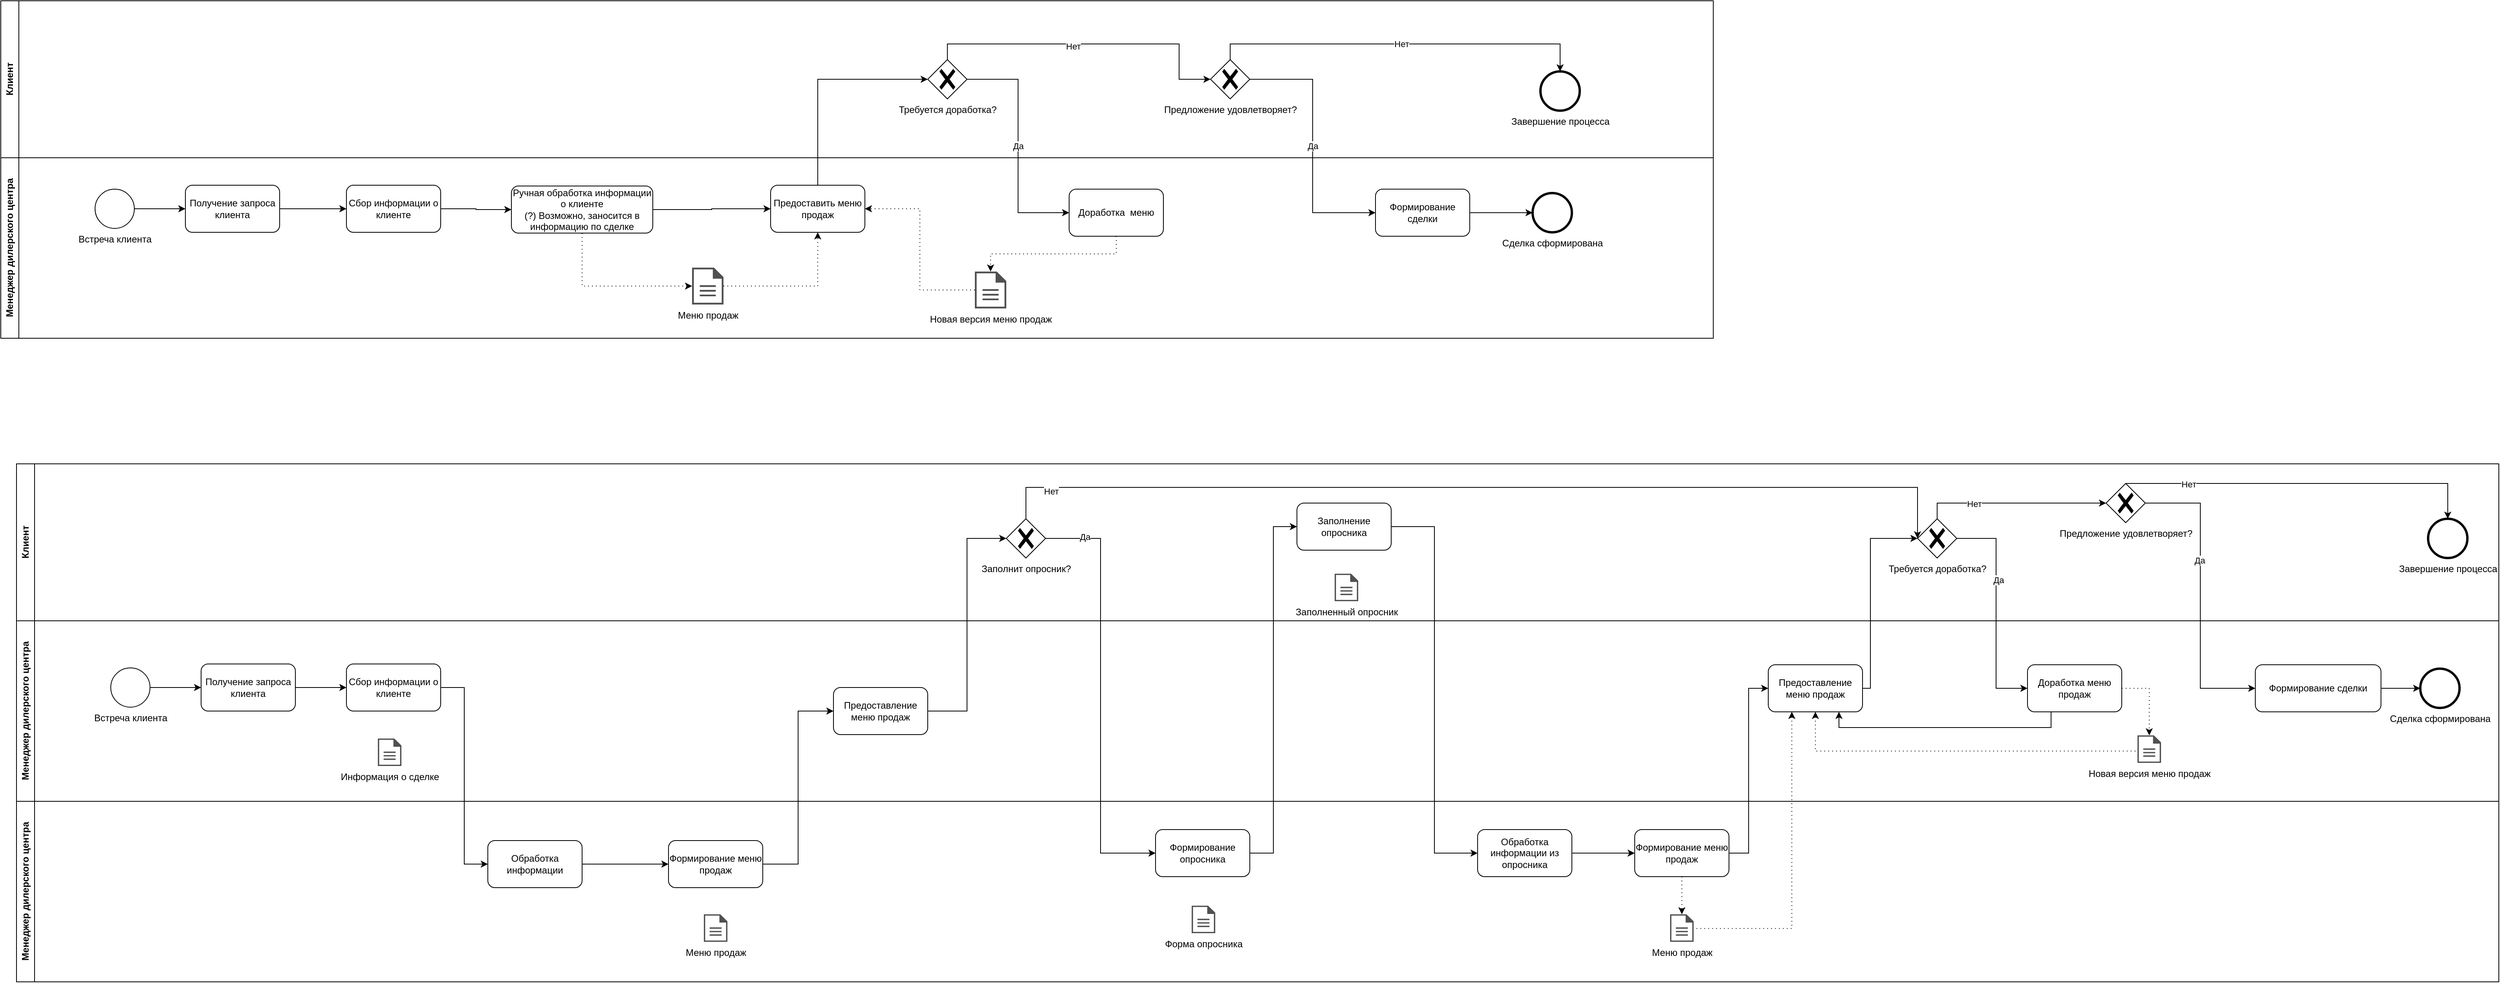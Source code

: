 <mxfile version="20.8.10" type="github">
  <diagram name="Page-1" id="2a216829-ef6e-dabb-86c1-c78162f3ba2b">
    <mxGraphModel dx="3890" dy="2685" grid="1" gridSize="10" guides="1" tooltips="1" connect="1" arrows="1" fold="1" page="1" pageScale="1" pageWidth="850" pageHeight="1100" background="none" math="0" shadow="0">
      <root>
        <mxCell id="0" />
        <mxCell id="1" parent="0" />
        <mxCell id="ZlQ-SaAlC8NXr6iBDygl-1" value="Клиент" style="swimlane;horizontal=0;whiteSpace=wrap;html=1;" parent="1" vertex="1">
          <mxGeometry x="190" y="1010" width="2180" height="200" as="geometry" />
        </mxCell>
        <mxCell id="ZlQ-SaAlC8NXr6iBDygl-26" style="edgeStyle=orthogonalEdgeStyle;rounded=0;orthogonalLoop=1;jettySize=auto;html=1;exitX=0.5;exitY=0;exitDx=0;exitDy=0;exitPerimeter=0;entryX=0;entryY=0.5;entryDx=0;entryDy=0;entryPerimeter=0;" parent="ZlQ-SaAlC8NXr6iBDygl-1" source="ZlQ-SaAlC8NXr6iBDygl-7" target="ZlQ-SaAlC8NXr6iBDygl-16" edge="1">
          <mxGeometry relative="1" as="geometry">
            <Array as="points">
              <mxPoint x="1205" y="55" />
              <mxPoint x="1500" y="55" />
              <mxPoint x="1500" y="100" />
            </Array>
          </mxGeometry>
        </mxCell>
        <mxCell id="ZlQ-SaAlC8NXr6iBDygl-27" value="Нет" style="edgeLabel;html=1;align=center;verticalAlign=middle;resizable=0;points=[];" parent="ZlQ-SaAlC8NXr6iBDygl-26" vertex="1" connectable="0">
          <mxGeometry x="-0.096" y="-3" relative="1" as="geometry">
            <mxPoint x="-1" as="offset" />
          </mxGeometry>
        </mxCell>
        <mxCell id="ZlQ-SaAlC8NXr6iBDygl-7" value="Требуется доработка?" style="points=[[0.25,0.25,0],[0.5,0,0],[0.75,0.25,0],[1,0.5,0],[0.75,0.75,0],[0.5,1,0],[0.25,0.75,0],[0,0.5,0]];shape=mxgraph.bpmn.gateway2;html=1;verticalLabelPosition=bottom;labelBackgroundColor=#ffffff;verticalAlign=top;align=center;perimeter=rhombusPerimeter;outlineConnect=0;outline=none;symbol=none;gwType=exclusive;" parent="ZlQ-SaAlC8NXr6iBDygl-1" vertex="1">
          <mxGeometry x="1180" y="75" width="50" height="50" as="geometry" />
        </mxCell>
        <mxCell id="ZlQ-SaAlC8NXr6iBDygl-25" value="Нет" style="edgeStyle=orthogonalEdgeStyle;rounded=0;orthogonalLoop=1;jettySize=auto;html=1;exitX=0.5;exitY=0;exitDx=0;exitDy=0;exitPerimeter=0;entryX=0.5;entryY=0;entryDx=0;entryDy=0;entryPerimeter=0;" parent="ZlQ-SaAlC8NXr6iBDygl-1" source="ZlQ-SaAlC8NXr6iBDygl-16" target="ZlQ-SaAlC8NXr6iBDygl-23" edge="1">
          <mxGeometry relative="1" as="geometry" />
        </mxCell>
        <mxCell id="ZlQ-SaAlC8NXr6iBDygl-16" value="Предложение удовлетворяет?" style="points=[[0.25,0.25,0],[0.5,0,0],[0.75,0.25,0],[1,0.5,0],[0.75,0.75,0],[0.5,1,0],[0.25,0.75,0],[0,0.5,0]];shape=mxgraph.bpmn.gateway2;html=1;verticalLabelPosition=bottom;labelBackgroundColor=#ffffff;verticalAlign=top;align=center;perimeter=rhombusPerimeter;outlineConnect=0;outline=none;symbol=none;gwType=exclusive;" parent="ZlQ-SaAlC8NXr6iBDygl-1" vertex="1">
          <mxGeometry x="1540" y="75" width="50" height="50" as="geometry" />
        </mxCell>
        <mxCell id="ZlQ-SaAlC8NXr6iBDygl-23" value="Завершение процесса" style="points=[[0.145,0.145,0],[0.5,0,0],[0.855,0.145,0],[1,0.5,0],[0.855,0.855,0],[0.5,1,0],[0.145,0.855,0],[0,0.5,0]];shape=mxgraph.bpmn.event;html=1;verticalLabelPosition=bottom;labelBackgroundColor=#ffffff;verticalAlign=top;align=center;perimeter=ellipsePerimeter;outlineConnect=0;aspect=fixed;outline=end;symbol=terminate2;" parent="ZlQ-SaAlC8NXr6iBDygl-1" vertex="1">
          <mxGeometry x="1960" y="90" width="50" height="50" as="geometry" />
        </mxCell>
        <mxCell id="ZlQ-SaAlC8NXr6iBDygl-2" value="Менеджер дилерского центра" style="swimlane;horizontal=0;whiteSpace=wrap;html=1;" parent="1" vertex="1">
          <mxGeometry x="190" y="1210" width="2180" height="230" as="geometry" />
        </mxCell>
        <mxCell id="ZlQ-SaAlC8NXr6iBDygl-3" value="Встреча клиента" style="points=[[0.145,0.145,0],[0.5,0,0],[0.855,0.145,0],[1,0.5,0],[0.855,0.855,0],[0.5,1,0],[0.145,0.855,0],[0,0.5,0]];shape=mxgraph.bpmn.event;html=1;verticalLabelPosition=bottom;labelBackgroundColor=#ffffff;verticalAlign=top;align=center;perimeter=ellipsePerimeter;outlineConnect=0;aspect=fixed;outline=standard;symbol=general;" parent="ZlQ-SaAlC8NXr6iBDygl-2" vertex="1">
          <mxGeometry x="120" y="40" width="50" height="50" as="geometry" />
        </mxCell>
        <mxCell id="ZlQ-SaAlC8NXr6iBDygl-46" style="edgeStyle=orthogonalEdgeStyle;rounded=0;orthogonalLoop=1;jettySize=auto;html=1;exitX=0;exitY=0.5;exitDx=0;exitDy=0;entryX=1;entryY=0.5;entryDx=0;entryDy=0;entryPerimeter=0;startArrow=classic;startFill=1;endArrow=none;endFill=0;" parent="ZlQ-SaAlC8NXr6iBDygl-2" source="ZlQ-SaAlC8NXr6iBDygl-5" target="ZlQ-SaAlC8NXr6iBDygl-3" edge="1">
          <mxGeometry relative="1" as="geometry" />
        </mxCell>
        <mxCell id="ZlQ-SaAlC8NXr6iBDygl-5" value="Получение запроса клиента" style="rounded=1;whiteSpace=wrap;html=1;" parent="ZlQ-SaAlC8NXr6iBDygl-2" vertex="1">
          <mxGeometry x="235" y="35" width="120" height="60" as="geometry" />
        </mxCell>
        <mxCell id="ZlQ-SaAlC8NXr6iBDygl-6" value="Предоставить меню продаж" style="rounded=1;whiteSpace=wrap;html=1;" parent="ZlQ-SaAlC8NXr6iBDygl-2" vertex="1">
          <mxGeometry x="980" y="35" width="120" height="60" as="geometry" />
        </mxCell>
        <mxCell id="ZlQ-SaAlC8NXr6iBDygl-38" style="edgeStyle=orthogonalEdgeStyle;rounded=0;orthogonalLoop=1;jettySize=auto;html=1;exitX=1;exitY=0.5;exitDx=0;exitDy=0;entryX=0;entryY=0.5;entryDx=0;entryDy=0;" parent="ZlQ-SaAlC8NXr6iBDygl-2" source="ZlQ-SaAlC8NXr6iBDygl-8" target="ZlQ-SaAlC8NXr6iBDygl-6" edge="1">
          <mxGeometry relative="1" as="geometry" />
        </mxCell>
        <mxCell id="ZlQ-SaAlC8NXr6iBDygl-44" style="edgeStyle=orthogonalEdgeStyle;rounded=0;orthogonalLoop=1;jettySize=auto;html=1;exitX=0;exitY=0.5;exitDx=0;exitDy=0;entryX=1;entryY=0.5;entryDx=0;entryDy=0;startArrow=classic;startFill=1;endArrow=none;endFill=0;" parent="ZlQ-SaAlC8NXr6iBDygl-2" source="ZlQ-SaAlC8NXr6iBDygl-8" target="ZlQ-SaAlC8NXr6iBDygl-15" edge="1">
          <mxGeometry relative="1" as="geometry" />
        </mxCell>
        <mxCell id="ZlQ-SaAlC8NXr6iBDygl-8" value="Ручная обработка информации о клиенте&lt;br&gt;(?) Возможно, заносится в информацию по сделке" style="rounded=1;whiteSpace=wrap;html=1;" parent="ZlQ-SaAlC8NXr6iBDygl-2" vertex="1">
          <mxGeometry x="650" y="36" width="180" height="60" as="geometry" />
        </mxCell>
        <mxCell id="ZlQ-SaAlC8NXr6iBDygl-35" style="edgeStyle=orthogonalEdgeStyle;rounded=0;orthogonalLoop=1;jettySize=auto;html=1;exitX=0.5;exitY=1;exitDx=0;exitDy=0;dashed=1;dashPattern=1 4;" parent="ZlQ-SaAlC8NXr6iBDygl-2" source="ZlQ-SaAlC8NXr6iBDygl-14" target="ZlQ-SaAlC8NXr6iBDygl-32" edge="1">
          <mxGeometry relative="1" as="geometry" />
        </mxCell>
        <mxCell id="ZlQ-SaAlC8NXr6iBDygl-14" value="Доработка &amp;nbsp;меню" style="rounded=1;whiteSpace=wrap;html=1;" parent="ZlQ-SaAlC8NXr6iBDygl-2" vertex="1">
          <mxGeometry x="1360" y="40" width="120" height="60" as="geometry" />
        </mxCell>
        <mxCell id="ZlQ-SaAlC8NXr6iBDygl-45" style="edgeStyle=orthogonalEdgeStyle;rounded=0;orthogonalLoop=1;jettySize=auto;html=1;exitX=0;exitY=0.5;exitDx=0;exitDy=0;entryX=1;entryY=0.5;entryDx=0;entryDy=0;startArrow=classic;startFill=1;endArrow=none;endFill=0;" parent="ZlQ-SaAlC8NXr6iBDygl-2" source="ZlQ-SaAlC8NXr6iBDygl-15" target="ZlQ-SaAlC8NXr6iBDygl-5" edge="1">
          <mxGeometry relative="1" as="geometry" />
        </mxCell>
        <mxCell id="ZlQ-SaAlC8NXr6iBDygl-15" value="Сбор информации о клиенте" style="rounded=1;whiteSpace=wrap;html=1;" parent="ZlQ-SaAlC8NXr6iBDygl-2" vertex="1">
          <mxGeometry x="440" y="35" width="120" height="60" as="geometry" />
        </mxCell>
        <mxCell id="ZlQ-SaAlC8NXr6iBDygl-24" style="edgeStyle=orthogonalEdgeStyle;rounded=0;orthogonalLoop=1;jettySize=auto;html=1;exitX=1;exitY=0.5;exitDx=0;exitDy=0;entryX=0;entryY=0.5;entryDx=0;entryDy=0;entryPerimeter=0;" parent="ZlQ-SaAlC8NXr6iBDygl-2" source="ZlQ-SaAlC8NXr6iBDygl-18" target="ZlQ-SaAlC8NXr6iBDygl-22" edge="1">
          <mxGeometry relative="1" as="geometry" />
        </mxCell>
        <mxCell id="ZlQ-SaAlC8NXr6iBDygl-18" value="Формирование сделки" style="rounded=1;whiteSpace=wrap;html=1;" parent="ZlQ-SaAlC8NXr6iBDygl-2" vertex="1">
          <mxGeometry x="1750" y="40" width="120" height="60" as="geometry" />
        </mxCell>
        <mxCell id="ZlQ-SaAlC8NXr6iBDygl-22" value="Сделка сформирована" style="points=[[0.145,0.145,0],[0.5,0,0],[0.855,0.145,0],[1,0.5,0],[0.855,0.855,0],[0.5,1,0],[0.145,0.855,0],[0,0.5,0]];shape=mxgraph.bpmn.event;html=1;verticalLabelPosition=bottom;labelBackgroundColor=#ffffff;verticalAlign=top;align=center;perimeter=ellipsePerimeter;outlineConnect=0;aspect=fixed;outline=end;symbol=terminate2;" parent="ZlQ-SaAlC8NXr6iBDygl-2" vertex="1">
          <mxGeometry x="1950" y="45" width="50" height="50" as="geometry" />
        </mxCell>
        <mxCell id="ZlQ-SaAlC8NXr6iBDygl-34" style="edgeStyle=orthogonalEdgeStyle;rounded=0;orthogonalLoop=1;jettySize=auto;html=1;entryX=1;entryY=0.5;entryDx=0;entryDy=0;dashed=1;dashPattern=1 4;" parent="ZlQ-SaAlC8NXr6iBDygl-2" source="ZlQ-SaAlC8NXr6iBDygl-32" target="ZlQ-SaAlC8NXr6iBDygl-6" edge="1">
          <mxGeometry relative="1" as="geometry" />
        </mxCell>
        <mxCell id="ZlQ-SaAlC8NXr6iBDygl-32" value="Новая версия меню продаж" style="sketch=0;pointerEvents=1;shadow=0;dashed=0;html=1;strokeColor=none;fillColor=#505050;labelPosition=center;verticalLabelPosition=bottom;verticalAlign=top;outlineConnect=0;align=center;shape=mxgraph.office.concepts.document;" parent="ZlQ-SaAlC8NXr6iBDygl-2" vertex="1">
          <mxGeometry x="1240" y="145" width="40" height="47" as="geometry" />
        </mxCell>
        <mxCell id="ZlQ-SaAlC8NXr6iBDygl-41" style="edgeStyle=orthogonalEdgeStyle;rounded=0;orthogonalLoop=1;jettySize=auto;html=1;entryX=0.5;entryY=1;entryDx=0;entryDy=0;dashed=1;dashPattern=1 4;startArrow=classic;startFill=1;endArrow=none;endFill=0;" parent="ZlQ-SaAlC8NXr6iBDygl-2" source="ZlQ-SaAlC8NXr6iBDygl-37" target="ZlQ-SaAlC8NXr6iBDygl-8" edge="1">
          <mxGeometry relative="1" as="geometry" />
        </mxCell>
        <mxCell id="ZlQ-SaAlC8NXr6iBDygl-42" style="edgeStyle=orthogonalEdgeStyle;rounded=0;orthogonalLoop=1;jettySize=auto;html=1;dashed=1;dashPattern=1 4;" parent="ZlQ-SaAlC8NXr6iBDygl-2" source="ZlQ-SaAlC8NXr6iBDygl-37" target="ZlQ-SaAlC8NXr6iBDygl-6" edge="1">
          <mxGeometry relative="1" as="geometry" />
        </mxCell>
        <mxCell id="ZlQ-SaAlC8NXr6iBDygl-37" value="Меню продаж" style="sketch=0;pointerEvents=1;shadow=0;dashed=0;html=1;strokeColor=none;fillColor=#505050;labelPosition=center;verticalLabelPosition=bottom;verticalAlign=top;outlineConnect=0;align=center;shape=mxgraph.office.concepts.document;" parent="ZlQ-SaAlC8NXr6iBDygl-2" vertex="1">
          <mxGeometry x="880" y="140" width="40" height="47" as="geometry" />
        </mxCell>
        <mxCell id="ZlQ-SaAlC8NXr6iBDygl-19" value="Да" style="edgeStyle=orthogonalEdgeStyle;rounded=0;orthogonalLoop=1;jettySize=auto;html=1;exitX=1;exitY=0.5;exitDx=0;exitDy=0;exitPerimeter=0;entryX=0;entryY=0.5;entryDx=0;entryDy=0;" parent="1" source="ZlQ-SaAlC8NXr6iBDygl-16" target="ZlQ-SaAlC8NXr6iBDygl-18" edge="1">
          <mxGeometry relative="1" as="geometry" />
        </mxCell>
        <mxCell id="ZlQ-SaAlC8NXr6iBDygl-28" value="Да" style="edgeStyle=orthogonalEdgeStyle;rounded=0;orthogonalLoop=1;jettySize=auto;html=1;exitX=1;exitY=0.5;exitDx=0;exitDy=0;exitPerimeter=0;entryX=0;entryY=0.5;entryDx=0;entryDy=0;" parent="1" source="ZlQ-SaAlC8NXr6iBDygl-7" target="ZlQ-SaAlC8NXr6iBDygl-14" edge="1">
          <mxGeometry relative="1" as="geometry" />
        </mxCell>
        <mxCell id="ZlQ-SaAlC8NXr6iBDygl-36" style="edgeStyle=orthogonalEdgeStyle;rounded=0;orthogonalLoop=1;jettySize=auto;html=1;exitX=0.5;exitY=0;exitDx=0;exitDy=0;entryX=0;entryY=0.5;entryDx=0;entryDy=0;entryPerimeter=0;" parent="1" source="ZlQ-SaAlC8NXr6iBDygl-6" target="ZlQ-SaAlC8NXr6iBDygl-7" edge="1">
          <mxGeometry relative="1" as="geometry" />
        </mxCell>
        <mxCell id="ZlQ-SaAlC8NXr6iBDygl-78" value="Клиент" style="swimlane;horizontal=0;whiteSpace=wrap;html=1;" parent="1" vertex="1">
          <mxGeometry x="210" y="1600" width="3160" height="200" as="geometry" />
        </mxCell>
        <mxCell id="ZlQ-SaAlC8NXr6iBDygl-158" value="Заполнение опросника" style="rounded=1;whiteSpace=wrap;html=1;" parent="ZlQ-SaAlC8NXr6iBDygl-78" vertex="1">
          <mxGeometry x="1630" y="50" width="120" height="60" as="geometry" />
        </mxCell>
        <mxCell id="ZlQ-SaAlC8NXr6iBDygl-159" value="Заполненный опросник" style="sketch=0;pointerEvents=1;shadow=0;dashed=0;html=1;strokeColor=none;fillColor=#505050;labelPosition=center;verticalLabelPosition=bottom;verticalAlign=top;outlineConnect=0;align=center;shape=mxgraph.office.concepts.document;" parent="ZlQ-SaAlC8NXr6iBDygl-78" vertex="1">
          <mxGeometry x="1678" y="140" width="30" height="35" as="geometry" />
        </mxCell>
        <mxCell id="ZlQ-SaAlC8NXr6iBDygl-169" value="Требуется доработка?" style="points=[[0.25,0.25,0],[0.5,0,0],[0.75,0.25,0],[1,0.5,0],[0.75,0.75,0],[0.5,1,0],[0.25,0.75,0],[0,0.5,0]];shape=mxgraph.bpmn.gateway2;html=1;verticalLabelPosition=bottom;labelBackgroundColor=#ffffff;verticalAlign=top;align=center;perimeter=rhombusPerimeter;outlineConnect=0;outline=none;symbol=none;gwType=exclusive;" parent="ZlQ-SaAlC8NXr6iBDygl-78" vertex="1">
          <mxGeometry x="2420" y="70" width="50" height="50" as="geometry" />
        </mxCell>
        <mxCell id="ZlQ-SaAlC8NXr6iBDygl-211" style="edgeStyle=orthogonalEdgeStyle;rounded=0;orthogonalLoop=1;jettySize=auto;html=1;exitX=0;exitY=0.5;exitDx=0;exitDy=0;exitPerimeter=0;entryX=0.5;entryY=0;entryDx=0;entryDy=0;entryPerimeter=0;startArrow=classic;startFill=1;endArrow=none;endFill=0;" parent="ZlQ-SaAlC8NXr6iBDygl-78" source="ZlQ-SaAlC8NXr6iBDygl-208" target="ZlQ-SaAlC8NXr6iBDygl-169" edge="1">
          <mxGeometry relative="1" as="geometry">
            <Array as="points">
              <mxPoint x="2445" y="50" />
            </Array>
          </mxGeometry>
        </mxCell>
        <mxCell id="ZlQ-SaAlC8NXr6iBDygl-212" value="Нет" style="edgeLabel;html=1;align=center;verticalAlign=middle;resizable=0;points=[];" parent="ZlQ-SaAlC8NXr6iBDygl-211" vertex="1" connectable="0">
          <mxGeometry x="0.43" y="1" relative="1" as="geometry">
            <mxPoint as="offset" />
          </mxGeometry>
        </mxCell>
        <mxCell id="ZlQ-SaAlC8NXr6iBDygl-208" value="Предложение удовлетворяет?" style="points=[[0.25,0.25,0],[0.5,0,0],[0.75,0.25,0],[1,0.5,0],[0.75,0.75,0],[0.5,1,0],[0.25,0.75,0],[0,0.5,0]];shape=mxgraph.bpmn.gateway2;html=1;verticalLabelPosition=bottom;labelBackgroundColor=#ffffff;verticalAlign=top;align=center;perimeter=rhombusPerimeter;outlineConnect=0;outline=none;symbol=none;gwType=exclusive;" parent="ZlQ-SaAlC8NXr6iBDygl-78" vertex="1">
          <mxGeometry x="2660" y="25" width="50" height="50" as="geometry" />
        </mxCell>
        <mxCell id="p4xTTkdWN6p4OTS3sDbt-12" style="edgeStyle=orthogonalEdgeStyle;rounded=0;orthogonalLoop=1;jettySize=auto;html=1;exitX=0.5;exitY=0;exitDx=0;exitDy=0;exitPerimeter=0;entryX=0;entryY=0.5;entryDx=0;entryDy=0;entryPerimeter=0;" edge="1" parent="ZlQ-SaAlC8NXr6iBDygl-78" source="p4xTTkdWN6p4OTS3sDbt-6" target="ZlQ-SaAlC8NXr6iBDygl-169">
          <mxGeometry relative="1" as="geometry">
            <Array as="points">
              <mxPoint x="1285" y="30" />
              <mxPoint x="2420" y="30" />
            </Array>
          </mxGeometry>
        </mxCell>
        <mxCell id="p4xTTkdWN6p4OTS3sDbt-13" value="Нет" style="edgeLabel;html=1;align=center;verticalAlign=middle;resizable=0;points=[];" vertex="1" connectable="0" parent="p4xTTkdWN6p4OTS3sDbt-12">
          <mxGeometry x="-0.884" y="-5" relative="1" as="geometry">
            <mxPoint as="offset" />
          </mxGeometry>
        </mxCell>
        <mxCell id="p4xTTkdWN6p4OTS3sDbt-6" value="Заполнит опросник?" style="points=[[0.25,0.25,0],[0.5,0,0],[0.75,0.25,0],[1,0.5,0],[0.75,0.75,0],[0.5,1,0],[0.25,0.75,0],[0,0.5,0]];shape=mxgraph.bpmn.gateway2;html=1;verticalLabelPosition=bottom;labelBackgroundColor=#ffffff;verticalAlign=top;align=center;perimeter=rhombusPerimeter;outlineConnect=0;outline=none;symbol=none;gwType=exclusive;" vertex="1" parent="ZlQ-SaAlC8NXr6iBDygl-78">
          <mxGeometry x="1260" y="70" width="50" height="50" as="geometry" />
        </mxCell>
        <mxCell id="ZlQ-SaAlC8NXr6iBDygl-209" value="Завершение процесса" style="points=[[0.145,0.145,0],[0.5,0,0],[0.855,0.145,0],[1,0.5,0],[0.855,0.855,0],[0.5,1,0],[0.145,0.855,0],[0,0.5,0]];shape=mxgraph.bpmn.event;html=1;verticalLabelPosition=bottom;labelBackgroundColor=#ffffff;verticalAlign=top;align=center;perimeter=ellipsePerimeter;outlineConnect=0;aspect=fixed;outline=end;symbol=terminate2;" parent="ZlQ-SaAlC8NXr6iBDygl-78" vertex="1">
          <mxGeometry x="3070" y="70" width="50" height="50" as="geometry" />
        </mxCell>
        <mxCell id="ZlQ-SaAlC8NXr6iBDygl-207" value="" style="edgeStyle=orthogonalEdgeStyle;rounded=0;orthogonalLoop=1;jettySize=auto;html=1;exitX=0.5;exitY=0;exitDx=0;exitDy=0;exitPerimeter=0;entryX=0.5;entryY=0;entryDx=0;entryDy=0;entryPerimeter=0;" parent="ZlQ-SaAlC8NXr6iBDygl-78" source="ZlQ-SaAlC8NXr6iBDygl-208" target="ZlQ-SaAlC8NXr6iBDygl-209" edge="1">
          <mxGeometry relative="1" as="geometry">
            <mxPoint x="3075" y="96" as="targetPoint" />
            <Array as="points">
              <mxPoint x="3095" y="25" />
            </Array>
          </mxGeometry>
        </mxCell>
        <mxCell id="p4xTTkdWN6p4OTS3sDbt-14" value="Нет" style="edgeLabel;html=1;align=center;verticalAlign=middle;resizable=0;points=[];" vertex="1" connectable="0" parent="ZlQ-SaAlC8NXr6iBDygl-207">
          <mxGeometry x="-0.651" y="-1" relative="1" as="geometry">
            <mxPoint as="offset" />
          </mxGeometry>
        </mxCell>
        <mxCell id="ZlQ-SaAlC8NXr6iBDygl-85" value="Менеджер дилерского центра" style="swimlane;horizontal=0;whiteSpace=wrap;html=1;" parent="1" vertex="1">
          <mxGeometry x="210" y="1800" width="3160" height="230" as="geometry" />
        </mxCell>
        <mxCell id="ZlQ-SaAlC8NXr6iBDygl-86" value="Встреча клиента" style="points=[[0.145,0.145,0],[0.5,0,0],[0.855,0.145,0],[1,0.5,0],[0.855,0.855,0],[0.5,1,0],[0.145,0.855,0],[0,0.5,0]];shape=mxgraph.bpmn.event;html=1;verticalLabelPosition=bottom;labelBackgroundColor=#ffffff;verticalAlign=top;align=center;perimeter=ellipsePerimeter;outlineConnect=0;aspect=fixed;outline=standard;symbol=general;" parent="ZlQ-SaAlC8NXr6iBDygl-85" vertex="1">
          <mxGeometry x="120" y="60" width="50" height="50" as="geometry" />
        </mxCell>
        <mxCell id="ZlQ-SaAlC8NXr6iBDygl-87" style="edgeStyle=orthogonalEdgeStyle;rounded=0;orthogonalLoop=1;jettySize=auto;html=1;exitX=0;exitY=0.5;exitDx=0;exitDy=0;entryX=1;entryY=0.5;entryDx=0;entryDy=0;entryPerimeter=0;startArrow=classic;startFill=1;endArrow=none;endFill=0;" parent="ZlQ-SaAlC8NXr6iBDygl-85" source="ZlQ-SaAlC8NXr6iBDygl-88" target="ZlQ-SaAlC8NXr6iBDygl-86" edge="1">
          <mxGeometry relative="1" as="geometry" />
        </mxCell>
        <mxCell id="ZlQ-SaAlC8NXr6iBDygl-88" value="Получение запроса клиента" style="rounded=1;whiteSpace=wrap;html=1;" parent="ZlQ-SaAlC8NXr6iBDygl-85" vertex="1">
          <mxGeometry x="235" y="55" width="120" height="60" as="geometry" />
        </mxCell>
        <mxCell id="ZlQ-SaAlC8NXr6iBDygl-95" style="edgeStyle=orthogonalEdgeStyle;rounded=0;orthogonalLoop=1;jettySize=auto;html=1;exitX=0;exitY=0.5;exitDx=0;exitDy=0;entryX=1;entryY=0.5;entryDx=0;entryDy=0;startArrow=classic;startFill=1;endArrow=none;endFill=0;" parent="ZlQ-SaAlC8NXr6iBDygl-85" source="ZlQ-SaAlC8NXr6iBDygl-96" target="ZlQ-SaAlC8NXr6iBDygl-88" edge="1">
          <mxGeometry relative="1" as="geometry" />
        </mxCell>
        <mxCell id="ZlQ-SaAlC8NXr6iBDygl-96" value="Сбор информации о клиенте" style="rounded=1;whiteSpace=wrap;html=1;" parent="ZlQ-SaAlC8NXr6iBDygl-85" vertex="1">
          <mxGeometry x="420" y="55" width="120" height="60" as="geometry" />
        </mxCell>
        <mxCell id="ZlQ-SaAlC8NXr6iBDygl-151" value="Информация о сделке" style="sketch=0;pointerEvents=1;shadow=0;dashed=0;html=1;strokeColor=none;fillColor=#505050;labelPosition=center;verticalLabelPosition=bottom;verticalAlign=top;outlineConnect=0;align=center;shape=mxgraph.office.concepts.document;" parent="ZlQ-SaAlC8NXr6iBDygl-85" vertex="1">
          <mxGeometry x="460" y="150" width="30" height="35" as="geometry" />
        </mxCell>
        <mxCell id="ZlQ-SaAlC8NXr6iBDygl-225" style="edgeStyle=orthogonalEdgeStyle;rounded=0;orthogonalLoop=1;jettySize=auto;html=1;exitX=0.5;exitY=1;exitDx=0;exitDy=0;dashed=1;dashPattern=1 4;startArrow=classic;startFill=1;endArrow=none;endFill=0;" parent="ZlQ-SaAlC8NXr6iBDygl-85" source="ZlQ-SaAlC8NXr6iBDygl-168" target="ZlQ-SaAlC8NXr6iBDygl-179" edge="1">
          <mxGeometry relative="1" as="geometry">
            <Array as="points">
              <mxPoint x="2290" y="166" />
            </Array>
          </mxGeometry>
        </mxCell>
        <mxCell id="ZlQ-SaAlC8NXr6iBDygl-168" value="Предоставление меню продаж" style="rounded=1;whiteSpace=wrap;html=1;" parent="ZlQ-SaAlC8NXr6iBDygl-85" vertex="1">
          <mxGeometry x="2230" y="56" width="120" height="60" as="geometry" />
        </mxCell>
        <mxCell id="ZlQ-SaAlC8NXr6iBDygl-221" style="edgeStyle=orthogonalEdgeStyle;rounded=0;orthogonalLoop=1;jettySize=auto;html=1;exitX=1;exitY=0.5;exitDx=0;exitDy=0;dashed=1;dashPattern=1 4;startArrow=none;startFill=0;endArrow=classic;endFill=1;" parent="ZlQ-SaAlC8NXr6iBDygl-85" source="ZlQ-SaAlC8NXr6iBDygl-178" target="ZlQ-SaAlC8NXr6iBDygl-179" edge="1">
          <mxGeometry relative="1" as="geometry" />
        </mxCell>
        <mxCell id="ZlQ-SaAlC8NXr6iBDygl-223" style="edgeStyle=orthogonalEdgeStyle;rounded=0;orthogonalLoop=1;jettySize=auto;html=1;exitX=0.25;exitY=1;exitDx=0;exitDy=0;entryX=0.75;entryY=1;entryDx=0;entryDy=0;startArrow=none;startFill=0;endArrow=classic;endFill=1;" parent="ZlQ-SaAlC8NXr6iBDygl-85" source="ZlQ-SaAlC8NXr6iBDygl-178" target="ZlQ-SaAlC8NXr6iBDygl-168" edge="1">
          <mxGeometry relative="1" as="geometry" />
        </mxCell>
        <mxCell id="ZlQ-SaAlC8NXr6iBDygl-178" value="Доработка меню продаж" style="rounded=1;whiteSpace=wrap;html=1;" parent="ZlQ-SaAlC8NXr6iBDygl-85" vertex="1">
          <mxGeometry x="2560" y="56" width="120" height="60" as="geometry" />
        </mxCell>
        <mxCell id="ZlQ-SaAlC8NXr6iBDygl-179" value="Новая версия меню продаж" style="sketch=0;pointerEvents=1;shadow=0;dashed=0;html=1;strokeColor=none;fillColor=#505050;labelPosition=center;verticalLabelPosition=bottom;verticalAlign=top;outlineConnect=0;align=center;shape=mxgraph.office.concepts.document;" parent="ZlQ-SaAlC8NXr6iBDygl-85" vertex="1">
          <mxGeometry x="2700" y="146" width="30" height="35" as="geometry" />
        </mxCell>
        <mxCell id="ZlQ-SaAlC8NXr6iBDygl-200" value="Формирование сделки" style="rounded=1;whiteSpace=wrap;html=1;" parent="ZlQ-SaAlC8NXr6iBDygl-85" vertex="1">
          <mxGeometry x="2850" y="56" width="160" height="60" as="geometry" />
        </mxCell>
        <mxCell id="p4xTTkdWN6p4OTS3sDbt-4" value="Предоставление меню продаж" style="rounded=1;whiteSpace=wrap;html=1;" vertex="1" parent="ZlQ-SaAlC8NXr6iBDygl-85">
          <mxGeometry x="1040" y="85" width="120" height="60" as="geometry" />
        </mxCell>
        <mxCell id="ZlQ-SaAlC8NXr6iBDygl-109" value="Менеджер дилерского центра" style="swimlane;horizontal=0;whiteSpace=wrap;html=1;" parent="1" vertex="1">
          <mxGeometry x="210" y="2030" width="3160" height="230" as="geometry" />
        </mxCell>
        <mxCell id="p4xTTkdWN6p4OTS3sDbt-3" style="edgeStyle=orthogonalEdgeStyle;rounded=0;orthogonalLoop=1;jettySize=auto;html=1;exitX=1;exitY=0.5;exitDx=0;exitDy=0;entryX=0;entryY=0.5;entryDx=0;entryDy=0;" edge="1" parent="ZlQ-SaAlC8NXr6iBDygl-109" source="ZlQ-SaAlC8NXr6iBDygl-150" target="p4xTTkdWN6p4OTS3sDbt-1">
          <mxGeometry relative="1" as="geometry" />
        </mxCell>
        <mxCell id="ZlQ-SaAlC8NXr6iBDygl-150" value="Обработка информации" style="rounded=1;whiteSpace=wrap;html=1;" parent="ZlQ-SaAlC8NXr6iBDygl-109" vertex="1">
          <mxGeometry x="600" y="50" width="120" height="60" as="geometry" />
        </mxCell>
        <mxCell id="ZlQ-SaAlC8NXr6iBDygl-152" value="Формирование опросника" style="rounded=1;whiteSpace=wrap;html=1;" parent="ZlQ-SaAlC8NXr6iBDygl-109" vertex="1">
          <mxGeometry x="1450" y="36" width="120" height="60" as="geometry" />
        </mxCell>
        <mxCell id="ZlQ-SaAlC8NXr6iBDygl-153" value="Форма опросника" style="sketch=0;pointerEvents=1;shadow=0;dashed=0;html=1;strokeColor=none;fillColor=#505050;labelPosition=center;verticalLabelPosition=bottom;verticalAlign=top;outlineConnect=0;align=center;shape=mxgraph.office.concepts.document;" parent="ZlQ-SaAlC8NXr6iBDygl-109" vertex="1">
          <mxGeometry x="1496" y="133" width="30" height="35" as="geometry" />
        </mxCell>
        <mxCell id="ZlQ-SaAlC8NXr6iBDygl-160" value="Обработка информации из опросника" style="rounded=1;whiteSpace=wrap;html=1;" parent="ZlQ-SaAlC8NXr6iBDygl-109" vertex="1">
          <mxGeometry x="1860" y="36" width="120" height="60" as="geometry" />
        </mxCell>
        <mxCell id="ZlQ-SaAlC8NXr6iBDygl-191" style="edgeStyle=orthogonalEdgeStyle;rounded=0;orthogonalLoop=1;jettySize=auto;html=1;exitX=0;exitY=0.5;exitDx=0;exitDy=0;entryX=1;entryY=0.5;entryDx=0;entryDy=0;startArrow=classic;startFill=1;endArrow=none;endFill=0;" parent="ZlQ-SaAlC8NXr6iBDygl-109" source="ZlQ-SaAlC8NXr6iBDygl-166" target="ZlQ-SaAlC8NXr6iBDygl-160" edge="1">
          <mxGeometry relative="1" as="geometry" />
        </mxCell>
        <mxCell id="ZlQ-SaAlC8NXr6iBDygl-218" style="edgeStyle=orthogonalEdgeStyle;rounded=0;orthogonalLoop=1;jettySize=auto;html=1;exitX=0.5;exitY=1;exitDx=0;exitDy=0;startArrow=none;startFill=0;endArrow=classic;endFill=1;dashed=1;dashPattern=1 4;" parent="ZlQ-SaAlC8NXr6iBDygl-109" source="ZlQ-SaAlC8NXr6iBDygl-166" target="ZlQ-SaAlC8NXr6iBDygl-167" edge="1">
          <mxGeometry relative="1" as="geometry" />
        </mxCell>
        <mxCell id="ZlQ-SaAlC8NXr6iBDygl-166" value="Формирование меню продаж" style="rounded=1;whiteSpace=wrap;html=1;" parent="ZlQ-SaAlC8NXr6iBDygl-109" vertex="1">
          <mxGeometry x="2060" y="36" width="120" height="60" as="geometry" />
        </mxCell>
        <mxCell id="ZlQ-SaAlC8NXr6iBDygl-167" value="Меню продаж" style="sketch=0;pointerEvents=1;shadow=0;dashed=0;html=1;strokeColor=none;fillColor=#505050;labelPosition=center;verticalLabelPosition=bottom;verticalAlign=top;outlineConnect=0;align=center;shape=mxgraph.office.concepts.document;" parent="ZlQ-SaAlC8NXr6iBDygl-109" vertex="1">
          <mxGeometry x="2105" y="144" width="30" height="35" as="geometry" />
        </mxCell>
        <mxCell id="p4xTTkdWN6p4OTS3sDbt-1" value="Формирование меню продаж" style="rounded=1;whiteSpace=wrap;html=1;" vertex="1" parent="ZlQ-SaAlC8NXr6iBDygl-109">
          <mxGeometry x="830" y="50" width="120" height="60" as="geometry" />
        </mxCell>
        <mxCell id="p4xTTkdWN6p4OTS3sDbt-2" value="Меню продаж" style="sketch=0;pointerEvents=1;shadow=0;dashed=0;html=1;strokeColor=none;fillColor=#505050;labelPosition=center;verticalLabelPosition=bottom;verticalAlign=top;outlineConnect=0;align=center;shape=mxgraph.office.concepts.document;" vertex="1" parent="ZlQ-SaAlC8NXr6iBDygl-109">
          <mxGeometry x="875" y="144" width="30" height="35" as="geometry" />
        </mxCell>
        <mxCell id="ZlQ-SaAlC8NXr6iBDygl-181" style="edgeStyle=orthogonalEdgeStyle;rounded=0;orthogonalLoop=1;jettySize=auto;html=1;exitX=0;exitY=0.5;exitDx=0;exitDy=0;entryX=1;entryY=0.5;entryDx=0;entryDy=0;startArrow=classic;startFill=1;endArrow=none;endFill=0;" parent="1" source="ZlQ-SaAlC8NXr6iBDygl-150" target="ZlQ-SaAlC8NXr6iBDygl-96" edge="1">
          <mxGeometry relative="1" as="geometry" />
        </mxCell>
        <mxCell id="ZlQ-SaAlC8NXr6iBDygl-192" style="edgeStyle=orthogonalEdgeStyle;rounded=0;orthogonalLoop=1;jettySize=auto;html=1;exitX=0;exitY=0.5;exitDx=0;exitDy=0;entryX=1;entryY=0.5;entryDx=0;entryDy=0;startArrow=classic;startFill=1;endArrow=none;endFill=0;" parent="1" source="ZlQ-SaAlC8NXr6iBDygl-168" target="ZlQ-SaAlC8NXr6iBDygl-166" edge="1">
          <mxGeometry relative="1" as="geometry" />
        </mxCell>
        <mxCell id="ZlQ-SaAlC8NXr6iBDygl-194" style="edgeStyle=orthogonalEdgeStyle;rounded=0;orthogonalLoop=1;jettySize=auto;html=1;exitX=0;exitY=0.5;exitDx=0;exitDy=0;exitPerimeter=0;entryX=1;entryY=0.5;entryDx=0;entryDy=0;startArrow=classic;startFill=1;endArrow=none;endFill=0;" parent="1" source="ZlQ-SaAlC8NXr6iBDygl-169" target="ZlQ-SaAlC8NXr6iBDygl-168" edge="1">
          <mxGeometry relative="1" as="geometry">
            <Array as="points">
              <mxPoint x="2570" y="1695" />
              <mxPoint x="2570" y="1886" />
            </Array>
          </mxGeometry>
        </mxCell>
        <mxCell id="ZlQ-SaAlC8NXr6iBDygl-195" style="edgeStyle=orthogonalEdgeStyle;rounded=0;orthogonalLoop=1;jettySize=auto;html=1;exitX=0;exitY=0.5;exitDx=0;exitDy=0;entryX=1;entryY=0.5;entryDx=0;entryDy=0;entryPerimeter=0;startArrow=classic;startFill=1;endArrow=none;endFill=0;" parent="1" source="ZlQ-SaAlC8NXr6iBDygl-178" target="ZlQ-SaAlC8NXr6iBDygl-169" edge="1">
          <mxGeometry relative="1" as="geometry">
            <Array as="points">
              <mxPoint x="2730" y="1695" />
            </Array>
          </mxGeometry>
        </mxCell>
        <mxCell id="ZlQ-SaAlC8NXr6iBDygl-196" value="Да" style="edgeLabel;html=1;align=center;verticalAlign=middle;resizable=0;points=[];" parent="ZlQ-SaAlC8NXr6iBDygl-195" vertex="1" connectable="0">
          <mxGeometry x="0.275" y="-3" relative="1" as="geometry">
            <mxPoint y="1" as="offset" />
          </mxGeometry>
        </mxCell>
        <mxCell id="ZlQ-SaAlC8NXr6iBDygl-214" style="edgeStyle=orthogonalEdgeStyle;rounded=0;orthogonalLoop=1;jettySize=auto;html=1;exitX=0;exitY=0.5;exitDx=0;exitDy=0;entryX=1;entryY=0.5;entryDx=0;entryDy=0;entryPerimeter=0;startArrow=classic;startFill=1;endArrow=none;endFill=0;" parent="1" source="ZlQ-SaAlC8NXr6iBDygl-200" target="ZlQ-SaAlC8NXr6iBDygl-208" edge="1">
          <mxGeometry relative="1" as="geometry" />
        </mxCell>
        <mxCell id="ZlQ-SaAlC8NXr6iBDygl-215" value="Да" style="edgeLabel;html=1;align=center;verticalAlign=middle;resizable=0;points=[];" parent="ZlQ-SaAlC8NXr6iBDygl-214" vertex="1" connectable="0">
          <mxGeometry x="0.239" y="1" relative="1" as="geometry">
            <mxPoint as="offset" />
          </mxGeometry>
        </mxCell>
        <mxCell id="ZlQ-SaAlC8NXr6iBDygl-220" style="edgeStyle=orthogonalEdgeStyle;rounded=0;orthogonalLoop=1;jettySize=auto;html=1;exitX=0.25;exitY=1;exitDx=0;exitDy=0;dashed=1;dashPattern=1 4;startArrow=classic;startFill=1;endArrow=none;endFill=0;" parent="1" source="ZlQ-SaAlC8NXr6iBDygl-168" target="ZlQ-SaAlC8NXr6iBDygl-167" edge="1">
          <mxGeometry relative="1" as="geometry">
            <Array as="points">
              <mxPoint x="2470" y="2192" />
            </Array>
          </mxGeometry>
        </mxCell>
        <mxCell id="ZlQ-SaAlC8NXr6iBDygl-202" value="Сделка сформирована" style="points=[[0.145,0.145,0],[0.5,0,0],[0.855,0.145,0],[1,0.5,0],[0.855,0.855,0],[0.5,1,0],[0.145,0.855,0],[0,0.5,0]];shape=mxgraph.bpmn.event;html=1;verticalLabelPosition=bottom;labelBackgroundColor=#ffffff;verticalAlign=top;align=center;perimeter=ellipsePerimeter;outlineConnect=0;aspect=fixed;outline=end;symbol=terminate2;" parent="1" vertex="1">
          <mxGeometry x="3270" y="1861" width="50" height="50" as="geometry" />
        </mxCell>
        <mxCell id="ZlQ-SaAlC8NXr6iBDygl-205" style="edgeStyle=orthogonalEdgeStyle;rounded=0;orthogonalLoop=1;jettySize=auto;html=1;exitX=0;exitY=0.5;exitDx=0;exitDy=0;exitPerimeter=0;entryX=1;entryY=0.5;entryDx=0;entryDy=0;startArrow=classic;startFill=1;endArrow=none;endFill=0;" parent="1" source="ZlQ-SaAlC8NXr6iBDygl-202" target="ZlQ-SaAlC8NXr6iBDygl-200" edge="1">
          <mxGeometry relative="1" as="geometry">
            <mxPoint x="3260" y="1885.0" as="sourcePoint" />
          </mxGeometry>
        </mxCell>
        <mxCell id="p4xTTkdWN6p4OTS3sDbt-5" style="edgeStyle=orthogonalEdgeStyle;rounded=0;orthogonalLoop=1;jettySize=auto;html=1;exitX=1;exitY=0.5;exitDx=0;exitDy=0;entryX=0;entryY=0.5;entryDx=0;entryDy=0;" edge="1" parent="1" source="p4xTTkdWN6p4OTS3sDbt-1" target="p4xTTkdWN6p4OTS3sDbt-4">
          <mxGeometry relative="1" as="geometry" />
        </mxCell>
        <mxCell id="p4xTTkdWN6p4OTS3sDbt-7" style="edgeStyle=orthogonalEdgeStyle;rounded=0;orthogonalLoop=1;jettySize=auto;html=1;exitX=1;exitY=0.5;exitDx=0;exitDy=0;entryX=0;entryY=0.5;entryDx=0;entryDy=0;entryPerimeter=0;" edge="1" parent="1" source="p4xTTkdWN6p4OTS3sDbt-4" target="p4xTTkdWN6p4OTS3sDbt-6">
          <mxGeometry relative="1" as="geometry" />
        </mxCell>
        <mxCell id="p4xTTkdWN6p4OTS3sDbt-8" value="" style="edgeStyle=orthogonalEdgeStyle;rounded=0;orthogonalLoop=1;jettySize=auto;html=1;exitX=1;exitY=0.5;exitDx=0;exitDy=0;exitPerimeter=0;entryX=0;entryY=0.5;entryDx=0;entryDy=0;" edge="1" parent="1" source="p4xTTkdWN6p4OTS3sDbt-6" target="ZlQ-SaAlC8NXr6iBDygl-152">
          <mxGeometry relative="1" as="geometry" />
        </mxCell>
        <mxCell id="p4xTTkdWN6p4OTS3sDbt-9" value="Да" style="edgeLabel;html=1;align=center;verticalAlign=middle;resizable=0;points=[];" vertex="1" connectable="0" parent="p4xTTkdWN6p4OTS3sDbt-8">
          <mxGeometry x="-0.816" y="2" relative="1" as="geometry">
            <mxPoint as="offset" />
          </mxGeometry>
        </mxCell>
        <mxCell id="p4xTTkdWN6p4OTS3sDbt-10" style="edgeStyle=orthogonalEdgeStyle;rounded=0;orthogonalLoop=1;jettySize=auto;html=1;exitX=1;exitY=0.5;exitDx=0;exitDy=0;entryX=0;entryY=0.5;entryDx=0;entryDy=0;" edge="1" parent="1" source="ZlQ-SaAlC8NXr6iBDygl-152" target="ZlQ-SaAlC8NXr6iBDygl-158">
          <mxGeometry relative="1" as="geometry" />
        </mxCell>
        <mxCell id="p4xTTkdWN6p4OTS3sDbt-11" style="edgeStyle=orthogonalEdgeStyle;rounded=0;orthogonalLoop=1;jettySize=auto;html=1;exitX=1;exitY=0.5;exitDx=0;exitDy=0;entryX=0;entryY=0.5;entryDx=0;entryDy=0;" edge="1" parent="1" source="ZlQ-SaAlC8NXr6iBDygl-158" target="ZlQ-SaAlC8NXr6iBDygl-160">
          <mxGeometry relative="1" as="geometry" />
        </mxCell>
      </root>
    </mxGraphModel>
  </diagram>
</mxfile>

